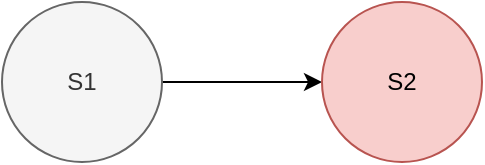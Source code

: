 <mxfile version="15.2.7" type="device" pages="7"><diagram id="Yw_4-z1H9E4uNtA2RHvP" name="Time Created"><mxGraphModel dx="1106" dy="847" grid="1" gridSize="10" guides="1" tooltips="1" connect="1" arrows="1" fold="1" page="1" pageScale="1" pageWidth="1169" pageHeight="827" math="0" shadow="0"><root><mxCell id="0"/><mxCell id="1" parent="0"/><mxCell id="0mNY0vN6GXYS3-WaZ-Pn-4" style="edgeStyle=orthogonalEdgeStyle;rounded=0;orthogonalLoop=1;jettySize=auto;html=1;entryX=0;entryY=0.5;entryDx=0;entryDy=0;" edge="1" parent="1" source="0mNY0vN6GXYS3-WaZ-Pn-1" target="0mNY0vN6GXYS3-WaZ-Pn-3"><mxGeometry relative="1" as="geometry"/></mxCell><mxCell id="0mNY0vN6GXYS3-WaZ-Pn-1" value="S1" style="ellipse;whiteSpace=wrap;html=1;aspect=fixed;fillColor=#f5f5f5;strokeColor=#666666;fontColor=#333333;" vertex="1" parent="1"><mxGeometry x="300" y="300" width="80" height="80" as="geometry"/></mxCell><mxCell id="0mNY0vN6GXYS3-WaZ-Pn-3" value="S2" style="ellipse;whiteSpace=wrap;html=1;aspect=fixed;fillColor=#f8cecc;strokeColor=#b85450;" vertex="1" parent="1"><mxGeometry x="460" y="300" width="80" height="80" as="geometry"/></mxCell></root></mxGraphModel></diagram><diagram id="o7WGfkmqH21ekWsmgXF-" name="Short time has passed"><mxGraphModel dx="1106" dy="847" grid="1" gridSize="10" guides="1" tooltips="1" connect="1" arrows="1" fold="1" page="1" pageScale="1" pageWidth="1169" pageHeight="827" math="0" shadow="0"><root><mxCell id="jyayvcH5PSFpPQBUzzhe-0"/><mxCell id="jyayvcH5PSFpPQBUzzhe-1" parent="jyayvcH5PSFpPQBUzzhe-0"/><mxCell id="C2aZg0d7lMZO1qoiEdU1-0" style="edgeStyle=orthogonalEdgeStyle;rounded=0;orthogonalLoop=1;jettySize=auto;html=1;entryX=0;entryY=0.5;entryDx=0;entryDy=0;" edge="1" parent="jyayvcH5PSFpPQBUzzhe-1" source="C2aZg0d7lMZO1qoiEdU1-1" target="C2aZg0d7lMZO1qoiEdU1-2"><mxGeometry relative="1" as="geometry"/></mxCell><mxCell id="C2aZg0d7lMZO1qoiEdU1-1" value="S1" style="ellipse;whiteSpace=wrap;html=1;aspect=fixed;fillColor=#f5f5f5;strokeColor=#666666;fontColor=#333333;" vertex="1" parent="jyayvcH5PSFpPQBUzzhe-1"><mxGeometry x="300" y="300" width="80" height="80" as="geometry"/></mxCell><mxCell id="C2aZg0d7lMZO1qoiEdU1-4" style="edgeStyle=orthogonalEdgeStyle;rounded=0;orthogonalLoop=1;jettySize=auto;html=1;" edge="1" parent="jyayvcH5PSFpPQBUzzhe-1" source="C2aZg0d7lMZO1qoiEdU1-2" target="C2aZg0d7lMZO1qoiEdU1-3"><mxGeometry relative="1" as="geometry"/></mxCell><mxCell id="C2aZg0d7lMZO1qoiEdU1-2" value="S2" style="ellipse;whiteSpace=wrap;html=1;aspect=fixed;fillColor=#f8cecc;strokeColor=#b85450;" vertex="1" parent="jyayvcH5PSFpPQBUzzhe-1"><mxGeometry x="434" y="300" width="80" height="80" as="geometry"/></mxCell><mxCell id="C2aZg0d7lMZO1qoiEdU1-3" value="S3" style="ellipse;whiteSpace=wrap;html=1;aspect=fixed;fillColor=#fff2cc;strokeColor=#d6b656;" vertex="1" parent="jyayvcH5PSFpPQBUzzhe-1"><mxGeometry x="560" y="300" width="80" height="80" as="geometry"/></mxCell></root></mxGraphModel></diagram><diagram id="_XzzDGNcALEMLJcAB0WH" name="Long time has passed"><mxGraphModel dx="1106" dy="847" grid="1" gridSize="10" guides="1" tooltips="1" connect="1" arrows="1" fold="1" page="1" pageScale="1" pageWidth="1169" pageHeight="827" math="0" shadow="0"><root><mxCell id="xJrBttZlWMId78a6wPtA-0"/><mxCell id="xJrBttZlWMId78a6wPtA-1" parent="xJrBttZlWMId78a6wPtA-0"/><mxCell id="xJrBttZlWMId78a6wPtA-2" style="edgeStyle=orthogonalEdgeStyle;rounded=0;orthogonalLoop=1;jettySize=auto;html=1;entryX=0;entryY=0.5;entryDx=0;entryDy=0;" edge="1" parent="xJrBttZlWMId78a6wPtA-1" source="xJrBttZlWMId78a6wPtA-3" target="xJrBttZlWMId78a6wPtA-5"><mxGeometry relative="1" as="geometry"/></mxCell><mxCell id="xJrBttZlWMId78a6wPtA-3" value="S1" style="ellipse;whiteSpace=wrap;html=1;aspect=fixed;fillColor=#f5f5f5;strokeColor=#666666;fontColor=#333333;" vertex="1" parent="xJrBttZlWMId78a6wPtA-1"><mxGeometry x="300" y="300" width="80" height="80" as="geometry"/></mxCell><mxCell id="xJrBttZlWMId78a6wPtA-4" style="edgeStyle=orthogonalEdgeStyle;rounded=0;orthogonalLoop=1;jettySize=auto;html=1;" edge="1" parent="xJrBttZlWMId78a6wPtA-1" source="xJrBttZlWMId78a6wPtA-5" target="xJrBttZlWMId78a6wPtA-6"><mxGeometry relative="1" as="geometry"/></mxCell><mxCell id="xJrBttZlWMId78a6wPtA-5" value="S2" style="ellipse;whiteSpace=wrap;html=1;aspect=fixed;fillColor=#f8cecc;strokeColor=#b85450;" vertex="1" parent="xJrBttZlWMId78a6wPtA-1"><mxGeometry x="434" y="300" width="80" height="80" as="geometry"/></mxCell><mxCell id="xJrBttZlWMId78a6wPtA-18" style="edgeStyle=orthogonalEdgeStyle;rounded=0;orthogonalLoop=1;jettySize=auto;html=1;entryX=0;entryY=0.5;entryDx=0;entryDy=0;" edge="1" parent="xJrBttZlWMId78a6wPtA-1" source="xJrBttZlWMId78a6wPtA-6" target="xJrBttZlWMId78a6wPtA-17"><mxGeometry relative="1" as="geometry"/></mxCell><mxCell id="xJrBttZlWMId78a6wPtA-6" value="S3" style="ellipse;whiteSpace=wrap;html=1;aspect=fixed;fillColor=#fff2cc;strokeColor=#d6b656;" vertex="1" parent="xJrBttZlWMId78a6wPtA-1"><mxGeometry x="560" y="300" width="80" height="80" as="geometry"/></mxCell><mxCell id="xJrBttZlWMId78a6wPtA-17" value="S4" style="ellipse;whiteSpace=wrap;html=1;aspect=fixed;fillColor=#dae8fc;strokeColor=#6c8ebf;" vertex="1" parent="xJrBttZlWMId78a6wPtA-1"><mxGeometry x="680" y="300" width="80" height="80" as="geometry"/></mxCell></root></mxGraphModel></diagram><diagram id="kDKICaG202DU9dequ9au" name="Time reversal possibility"><mxGraphModel dx="1106" dy="847" grid="1" gridSize="10" guides="1" tooltips="1" connect="1" arrows="1" fold="1" page="1" pageScale="1" pageWidth="1169" pageHeight="827" math="0" shadow="0"><root><mxCell id="ClaXjiPi-yMwmvyTi8wL-0"/><mxCell id="ClaXjiPi-yMwmvyTi8wL-1" parent="ClaXjiPi-yMwmvyTi8wL-0"/><mxCell id="ClaXjiPi-yMwmvyTi8wL-2" style="edgeStyle=orthogonalEdgeStyle;rounded=0;orthogonalLoop=1;jettySize=auto;html=1;entryX=0;entryY=0.5;entryDx=0;entryDy=0;startArrow=classic;startFill=1;" edge="1" parent="ClaXjiPi-yMwmvyTi8wL-1" source="ClaXjiPi-yMwmvyTi8wL-3" target="ClaXjiPi-yMwmvyTi8wL-5"><mxGeometry relative="1" as="geometry"/></mxCell><mxCell id="ClaXjiPi-yMwmvyTi8wL-3" value="S1" style="ellipse;whiteSpace=wrap;html=1;aspect=fixed;fillColor=#f5f5f5;strokeColor=#666666;fontColor=#333333;" vertex="1" parent="ClaXjiPi-yMwmvyTi8wL-1"><mxGeometry x="300" y="300" width="80" height="80" as="geometry"/></mxCell><mxCell id="ClaXjiPi-yMwmvyTi8wL-4" style="edgeStyle=orthogonalEdgeStyle;rounded=0;orthogonalLoop=1;jettySize=auto;html=1;startArrow=classic;startFill=1;" edge="1" parent="ClaXjiPi-yMwmvyTi8wL-1" source="ClaXjiPi-yMwmvyTi8wL-5" target="ClaXjiPi-yMwmvyTi8wL-7"><mxGeometry relative="1" as="geometry"/></mxCell><mxCell id="ClaXjiPi-yMwmvyTi8wL-5" value="S2" style="ellipse;whiteSpace=wrap;html=1;aspect=fixed;fillColor=#f8cecc;strokeColor=#b85450;" vertex="1" parent="ClaXjiPi-yMwmvyTi8wL-1"><mxGeometry x="434" y="300" width="80" height="80" as="geometry"/></mxCell><mxCell id="ClaXjiPi-yMwmvyTi8wL-6" style="edgeStyle=orthogonalEdgeStyle;rounded=0;orthogonalLoop=1;jettySize=auto;html=1;entryX=0;entryY=0.5;entryDx=0;entryDy=0;startArrow=classic;startFill=1;" edge="1" parent="ClaXjiPi-yMwmvyTi8wL-1" source="ClaXjiPi-yMwmvyTi8wL-7" target="ClaXjiPi-yMwmvyTi8wL-8"><mxGeometry relative="1" as="geometry"/></mxCell><mxCell id="ClaXjiPi-yMwmvyTi8wL-7" value="S3" style="ellipse;whiteSpace=wrap;html=1;aspect=fixed;fillColor=#fff2cc;strokeColor=#d6b656;" vertex="1" parent="ClaXjiPi-yMwmvyTi8wL-1"><mxGeometry x="560" y="300" width="80" height="80" as="geometry"/></mxCell><mxCell id="ClaXjiPi-yMwmvyTi8wL-8" value="S4" style="ellipse;whiteSpace=wrap;html=1;aspect=fixed;fillColor=#dae8fc;strokeColor=#6c8ebf;" vertex="1" parent="ClaXjiPi-yMwmvyTi8wL-1"><mxGeometry x="680" y="300" width="80" height="80" as="geometry"/></mxCell><mxCell id="328tpm4Q8IR8oQIdXnFL-0" style="edgeStyle=orthogonalEdgeStyle;rounded=0;orthogonalLoop=1;jettySize=auto;html=1;entryX=0;entryY=0.5;entryDx=0;entryDy=0;startArrow=classic;startFill=1;" edge="1" parent="ClaXjiPi-yMwmvyTi8wL-1" source="328tpm4Q8IR8oQIdXnFL-1" target="328tpm4Q8IR8oQIdXnFL-3"><mxGeometry relative="1" as="geometry"/></mxCell><mxCell id="328tpm4Q8IR8oQIdXnFL-1" value="S1" style="ellipse;whiteSpace=wrap;html=1;aspect=fixed;fillColor=#f5f5f5;strokeColor=#666666;fontColor=#333333;" vertex="1" parent="ClaXjiPi-yMwmvyTi8wL-1"><mxGeometry x="300" y="470" width="80" height="80" as="geometry"/></mxCell><mxCell id="328tpm4Q8IR8oQIdXnFL-2" style="edgeStyle=orthogonalEdgeStyle;rounded=0;orthogonalLoop=1;jettySize=auto;html=1;startArrow=classic;startFill=1;" edge="1" parent="ClaXjiPi-yMwmvyTi8wL-1" source="328tpm4Q8IR8oQIdXnFL-3" target="328tpm4Q8IR8oQIdXnFL-5"><mxGeometry relative="1" as="geometry"/></mxCell><mxCell id="328tpm4Q8IR8oQIdXnFL-3" value="S2" style="ellipse;whiteSpace=wrap;html=1;aspect=fixed;fillColor=#f8cecc;strokeColor=#b85450;" vertex="1" parent="ClaXjiPi-yMwmvyTi8wL-1"><mxGeometry x="434" y="470" width="80" height="80" as="geometry"/></mxCell><mxCell id="328tpm4Q8IR8oQIdXnFL-5" value="S3" style="ellipse;whiteSpace=wrap;html=1;aspect=fixed;fillColor=#fff2cc;strokeColor=#d6b656;" vertex="1" parent="ClaXjiPi-yMwmvyTi8wL-1"><mxGeometry x="560" y="470" width="80" height="80" as="geometry"/></mxCell><mxCell id="328tpm4Q8IR8oQIdXnFL-7" style="edgeStyle=orthogonalEdgeStyle;rounded=0;orthogonalLoop=1;jettySize=auto;html=1;entryX=0;entryY=0.5;entryDx=0;entryDy=0;startArrow=classic;startFill=1;" edge="1" parent="ClaXjiPi-yMwmvyTi8wL-1" source="328tpm4Q8IR8oQIdXnFL-8" target="328tpm4Q8IR8oQIdXnFL-10"><mxGeometry relative="1" as="geometry"/></mxCell><mxCell id="328tpm4Q8IR8oQIdXnFL-8" value="S1" style="ellipse;whiteSpace=wrap;html=1;aspect=fixed;fillColor=#f5f5f5;strokeColor=#666666;fontColor=#333333;" vertex="1" parent="ClaXjiPi-yMwmvyTi8wL-1"><mxGeometry x="310" y="620" width="80" height="80" as="geometry"/></mxCell><mxCell id="328tpm4Q8IR8oQIdXnFL-9" style="edgeStyle=orthogonalEdgeStyle;rounded=0;orthogonalLoop=1;jettySize=auto;html=1;startArrow=classic;startFill=1;" edge="1" parent="ClaXjiPi-yMwmvyTi8wL-1" source="328tpm4Q8IR8oQIdXnFL-10" target="328tpm4Q8IR8oQIdXnFL-12"><mxGeometry relative="1" as="geometry"/></mxCell><mxCell id="328tpm4Q8IR8oQIdXnFL-10" value="S2" style="ellipse;whiteSpace=wrap;html=1;aspect=fixed;fillColor=#f8cecc;strokeColor=#b85450;" vertex="1" parent="ClaXjiPi-yMwmvyTi8wL-1"><mxGeometry x="444" y="620" width="80" height="80" as="geometry"/></mxCell><mxCell id="328tpm4Q8IR8oQIdXnFL-11" style="edgeStyle=orthogonalEdgeStyle;rounded=0;orthogonalLoop=1;jettySize=auto;html=1;entryX=0;entryY=0.5;entryDx=0;entryDy=0;startArrow=classic;startFill=1;dashed=1;" edge="1" parent="ClaXjiPi-yMwmvyTi8wL-1" source="328tpm4Q8IR8oQIdXnFL-12" target="328tpm4Q8IR8oQIdXnFL-13"><mxGeometry relative="1" as="geometry"/></mxCell><mxCell id="328tpm4Q8IR8oQIdXnFL-15" style="edgeStyle=orthogonalEdgeStyle;rounded=0;orthogonalLoop=1;jettySize=auto;html=1;dashed=1;startArrow=classic;startFill=1;" edge="1" parent="ClaXjiPi-yMwmvyTi8wL-1" source="328tpm4Q8IR8oQIdXnFL-12" target="328tpm4Q8IR8oQIdXnFL-14"><mxGeometry relative="1" as="geometry"><Array as="points"><mxPoint x="610" y="760"/></Array></mxGeometry></mxCell><mxCell id="328tpm4Q8IR8oQIdXnFL-12" value="S3" style="ellipse;whiteSpace=wrap;html=1;aspect=fixed;fillColor=#fff2cc;strokeColor=#d6b656;" vertex="1" parent="ClaXjiPi-yMwmvyTi8wL-1"><mxGeometry x="570" y="620" width="80" height="80" as="geometry"/></mxCell><mxCell id="328tpm4Q8IR8oQIdXnFL-13" value="S4" style="ellipse;whiteSpace=wrap;html=1;aspect=fixed;fillColor=#dae8fc;strokeColor=#6c8ebf;" vertex="1" parent="ClaXjiPi-yMwmvyTi8wL-1"><mxGeometry x="704" y="620" width="80" height="80" as="geometry"/></mxCell><mxCell id="328tpm4Q8IR8oQIdXnFL-14" value="S5&lt;br&gt;" style="ellipse;whiteSpace=wrap;html=1;aspect=fixed;fillColor=#e1d5e7;strokeColor=#9673a6;" vertex="1" parent="ClaXjiPi-yMwmvyTi8wL-1"><mxGeometry x="704" y="720" width="80" height="80" as="geometry"/></mxCell></root></mxGraphModel></diagram><diagram id="FZBJY9IG6SbmTRiPTqOV" name="Time reversal achieved"><mxGraphModel dx="1106" dy="847" grid="1" gridSize="10" guides="1" tooltips="1" connect="1" arrows="1" fold="1" page="1" pageScale="1" pageWidth="1169" pageHeight="827" math="0" shadow="0"><root><mxCell id="lgUDRhvk4GMHdarKmayL-0"/><mxCell id="lgUDRhvk4GMHdarKmayL-1" parent="lgUDRhvk4GMHdarKmayL-0"/><mxCell id="Tz9cnNg79Sss84-4qbhM-0" style="edgeStyle=orthogonalEdgeStyle;rounded=0;orthogonalLoop=1;jettySize=auto;html=1;entryX=0;entryY=0.5;entryDx=0;entryDy=0;startArrow=classic;startFill=1;" edge="1" parent="lgUDRhvk4GMHdarKmayL-1" source="Tz9cnNg79Sss84-4qbhM-1" target="Tz9cnNg79Sss84-4qbhM-3"><mxGeometry relative="1" as="geometry"/></mxCell><mxCell id="Tz9cnNg79Sss84-4qbhM-1" value="S1" style="ellipse;whiteSpace=wrap;html=1;aspect=fixed;fillColor=#f5f5f5;strokeColor=#666666;fontColor=#333333;" vertex="1" parent="lgUDRhvk4GMHdarKmayL-1"><mxGeometry x="300" y="300" width="80" height="80" as="geometry"/></mxCell><mxCell id="Tz9cnNg79Sss84-4qbhM-2" style="edgeStyle=orthogonalEdgeStyle;rounded=0;orthogonalLoop=1;jettySize=auto;html=1;startArrow=classic;startFill=1;" edge="1" parent="lgUDRhvk4GMHdarKmayL-1" source="Tz9cnNg79Sss84-4qbhM-3" target="Tz9cnNg79Sss84-4qbhM-5"><mxGeometry relative="1" as="geometry"/></mxCell><mxCell id="Tz9cnNg79Sss84-4qbhM-3" value="S2" style="ellipse;whiteSpace=wrap;html=1;aspect=fixed;fillColor=#f8cecc;strokeColor=#b85450;" vertex="1" parent="lgUDRhvk4GMHdarKmayL-1"><mxGeometry x="434" y="300" width="80" height="80" as="geometry"/></mxCell><mxCell id="Tz9cnNg79Sss84-4qbhM-5" value="S3" style="ellipse;whiteSpace=wrap;html=1;aspect=fixed;fillColor=#fff2cc;strokeColor=#d6b656;" vertex="1" parent="lgUDRhvk4GMHdarKmayL-1"><mxGeometry x="560" y="300" width="80" height="80" as="geometry"/></mxCell></root></mxGraphModel></diagram><diagram id="1VYGe0gvgT0UFRbte5FU" name="A new universe"><mxGraphModel dx="1106" dy="847" grid="1" gridSize="10" guides="1" tooltips="1" connect="1" arrows="1" fold="1" page="1" pageScale="1" pageWidth="1169" pageHeight="827" math="0" shadow="0"><root><mxCell id="8-1KSE4l97hjz4ouXOcb-0"/><mxCell id="8-1KSE4l97hjz4ouXOcb-1" parent="8-1KSE4l97hjz4ouXOcb-0"/><mxCell id="RRVc1y7T9eyjjbC-Mhak-5" style="edgeStyle=orthogonalEdgeStyle;rounded=0;orthogonalLoop=1;jettySize=auto;html=1;startArrow=classic;startFill=1;curved=1;" edge="1" parent="8-1KSE4l97hjz4ouXOcb-1" source="RRVc1y7T9eyjjbC-Mhak-0" target="RRVc1y7T9eyjjbC-Mhak-1"><mxGeometry relative="1" as="geometry"><Array as="points"><mxPoint x="340" y="230"/></Array></mxGeometry></mxCell><mxCell id="RRVc1y7T9eyjjbC-Mhak-6" style="edgeStyle=orthogonalEdgeStyle;curved=1;rounded=0;orthogonalLoop=1;jettySize=auto;html=1;entryX=0;entryY=0.5;entryDx=0;entryDy=0;startArrow=classic;startFill=1;" edge="1" parent="8-1KSE4l97hjz4ouXOcb-1" source="RRVc1y7T9eyjjbC-Mhak-0" target="RRVc1y7T9eyjjbC-Mhak-2"><mxGeometry relative="1" as="geometry"/></mxCell><mxCell id="RRVc1y7T9eyjjbC-Mhak-7" style="edgeStyle=orthogonalEdgeStyle;curved=1;rounded=0;orthogonalLoop=1;jettySize=auto;html=1;entryX=0;entryY=0.625;entryDx=0;entryDy=0;entryPerimeter=0;startArrow=classic;startFill=1;" edge="1" parent="8-1KSE4l97hjz4ouXOcb-1" source="RRVc1y7T9eyjjbC-Mhak-0" target="RRVc1y7T9eyjjbC-Mhak-3"><mxGeometry relative="1" as="geometry"><Array as="points"><mxPoint x="350" y="420"/><mxPoint x="380" y="420"/><mxPoint x="380" y="480"/></Array></mxGeometry></mxCell><mxCell id="RRVc1y7T9eyjjbC-Mhak-9" style="edgeStyle=orthogonalEdgeStyle;curved=1;rounded=0;orthogonalLoop=1;jettySize=auto;html=1;startArrow=classic;startFill=1;dashed=1;" edge="1" parent="8-1KSE4l97hjz4ouXOcb-1" source="RRVc1y7T9eyjjbC-Mhak-0" target="RRVc1y7T9eyjjbC-Mhak-8"><mxGeometry relative="1" as="geometry"/></mxCell><mxCell id="RRVc1y7T9eyjjbC-Mhak-0" value="S1" style="ellipse;whiteSpace=wrap;html=1;aspect=fixed;fillColor=#f5f5f5;strokeColor=#666666;fontColor=#333333;" vertex="1" parent="8-1KSE4l97hjz4ouXOcb-1"><mxGeometry x="300" y="320" width="80" height="80" as="geometry"/></mxCell><mxCell id="RRVc1y7T9eyjjbC-Mhak-1" value="S2" style="ellipse;whiteSpace=wrap;html=1;aspect=fixed;fillColor=#f8cecc;strokeColor=#b85450;" vertex="1" parent="8-1KSE4l97hjz4ouXOcb-1"><mxGeometry x="440" y="200" width="80" height="80" as="geometry"/></mxCell><mxCell id="RRVc1y7T9eyjjbC-Mhak-2" value="S3" style="ellipse;whiteSpace=wrap;html=1;aspect=fixed;fillColor=#dae8fc;strokeColor=#6c8ebf;" vertex="1" parent="8-1KSE4l97hjz4ouXOcb-1"><mxGeometry x="450" y="300" width="80" height="80" as="geometry"/></mxCell><mxCell id="RRVc1y7T9eyjjbC-Mhak-3" value="S4" style="ellipse;whiteSpace=wrap;html=1;aspect=fixed;fillColor=#d5e8d4;strokeColor=#82b366;" vertex="1" parent="8-1KSE4l97hjz4ouXOcb-1"><mxGeometry x="450" y="430" width="80" height="80" as="geometry"/></mxCell><mxCell id="RRVc1y7T9eyjjbC-Mhak-8" value="S4" style="ellipse;whiteSpace=wrap;html=1;aspect=fixed;fillColor=#fff2cc;strokeColor=#d6b656;" vertex="1" parent="8-1KSE4l97hjz4ouXOcb-1"><mxGeometry x="310" y="540" width="80" height="80" as="geometry"/></mxCell></root></mxGraphModel></diagram><diagram id="CVv2cgY0ucrzUZlY4kJ9" name="Time travel impossibility"><mxGraphModel dx="1106" dy="847" grid="1" gridSize="10" guides="1" tooltips="1" connect="1" arrows="1" fold="1" page="1" pageScale="1" pageWidth="1169" pageHeight="827" math="0" shadow="0"><root><mxCell id="z9ZVoAwRrz8k1U9RZ2Lo-0"/><mxCell id="z9ZVoAwRrz8k1U9RZ2Lo-1" parent="z9ZVoAwRrz8k1U9RZ2Lo-0"/><mxCell id="w86T8UUnlg_FJP-i_J73-0" style="edgeStyle=orthogonalEdgeStyle;rounded=0;orthogonalLoop=1;jettySize=auto;html=1;entryX=0;entryY=0.5;entryDx=0;entryDy=0;" edge="1" parent="z9ZVoAwRrz8k1U9RZ2Lo-1" source="w86T8UUnlg_FJP-i_J73-1" target="w86T8UUnlg_FJP-i_J73-3"><mxGeometry relative="1" as="geometry"/></mxCell><mxCell id="w86T8UUnlg_FJP-i_J73-1" value="S1" style="ellipse;whiteSpace=wrap;html=1;aspect=fixed;fillColor=#f5f5f5;strokeColor=#666666;fontColor=#333333;" vertex="1" parent="z9ZVoAwRrz8k1U9RZ2Lo-1"><mxGeometry x="300" y="300" width="80" height="80" as="geometry"/></mxCell><mxCell id="w86T8UUnlg_FJP-i_J73-2" style="edgeStyle=orthogonalEdgeStyle;rounded=0;orthogonalLoop=1;jettySize=auto;html=1;" edge="1" parent="z9ZVoAwRrz8k1U9RZ2Lo-1" source="w86T8UUnlg_FJP-i_J73-3" target="w86T8UUnlg_FJP-i_J73-5"><mxGeometry relative="1" as="geometry"/></mxCell><mxCell id="w86T8UUnlg_FJP-i_J73-3" value="S2" style="ellipse;whiteSpace=wrap;html=1;aspect=fixed;fillColor=#f8cecc;strokeColor=#b85450;" vertex="1" parent="z9ZVoAwRrz8k1U9RZ2Lo-1"><mxGeometry x="434" y="300" width="80" height="80" as="geometry"/></mxCell><mxCell id="w86T8UUnlg_FJP-i_J73-4" style="edgeStyle=orthogonalEdgeStyle;rounded=0;orthogonalLoop=1;jettySize=auto;html=1;entryX=0;entryY=0.5;entryDx=0;entryDy=0;" edge="1" parent="z9ZVoAwRrz8k1U9RZ2Lo-1" source="w86T8UUnlg_FJP-i_J73-5" target="w86T8UUnlg_FJP-i_J73-6"><mxGeometry relative="1" as="geometry"/></mxCell><mxCell id="w86T8UUnlg_FJP-i_J73-5" value="S3" style="ellipse;whiteSpace=wrap;html=1;aspect=fixed;fillColor=#fff2cc;strokeColor=#d6b656;" vertex="1" parent="z9ZVoAwRrz8k1U9RZ2Lo-1"><mxGeometry x="560" y="300" width="80" height="80" as="geometry"/></mxCell><mxCell id="w86T8UUnlg_FJP-i_J73-7" style="edgeStyle=orthogonalEdgeStyle;curved=1;rounded=0;orthogonalLoop=1;jettySize=auto;html=1;entryX=0.6;entryY=0.013;entryDx=0;entryDy=0;entryPerimeter=0;startArrow=none;startFill=0;" edge="1" parent="z9ZVoAwRrz8k1U9RZ2Lo-1" source="w86T8UUnlg_FJP-i_J73-6" target="w86T8UUnlg_FJP-i_J73-1"><mxGeometry relative="1" as="geometry"><Array as="points"><mxPoint x="720" y="230"/><mxPoint x="348" y="230"/></Array></mxGeometry></mxCell><mxCell id="w86T8UUnlg_FJP-i_J73-6" value="S4" style="ellipse;whiteSpace=wrap;html=1;aspect=fixed;fillColor=#dae8fc;strokeColor=#6c8ebf;" vertex="1" parent="z9ZVoAwRrz8k1U9RZ2Lo-1"><mxGeometry x="680" y="300" width="80" height="80" as="geometry"/></mxCell></root></mxGraphModel></diagram></mxfile>